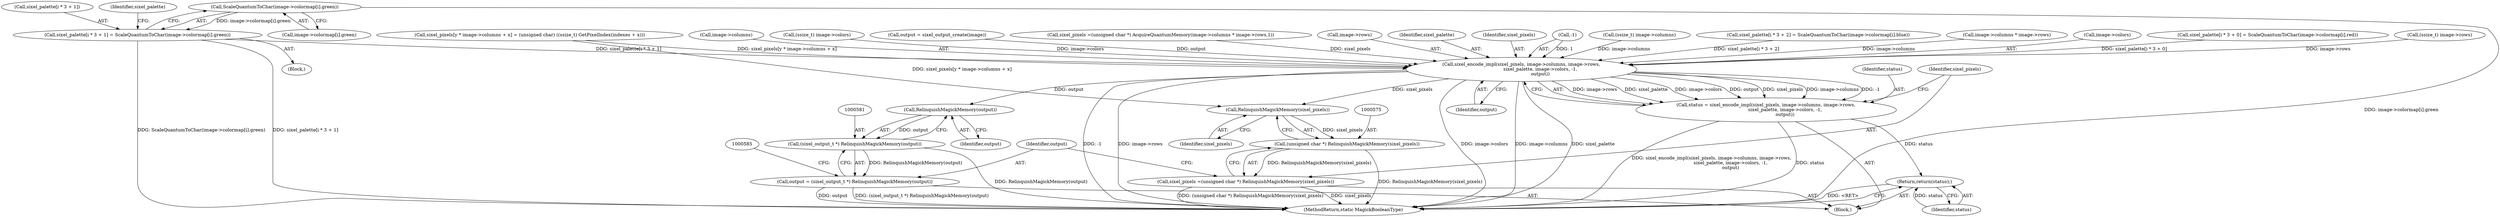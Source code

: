 digraph "0_ImageMagick_10b3823a7619ed22d42764733eb052c4159bc8c1_1@array" {
"1000454" [label="(Call,ScaleQuantumToChar(image->colormap[i].green))"];
"1000446" [label="(Call,sixel_palette[i * 3 + 1] = ScaleQuantumToChar(image->colormap[i].green))"];
"1000557" [label="(Call,sixel_encode_impl(sixel_pixels, image->columns, image->rows,\n                          sixel_palette, image->colors, -1,\n                          output))"];
"1000555" [label="(Call,status = sixel_encode_impl(sixel_pixels, image->columns, image->rows,\n                          sixel_palette, image->colors, -1,\n                          output))"];
"1000588" [label="(Return,return(status);)"];
"1000576" [label="(Call,RelinquishMagickMemory(sixel_pixels))"];
"1000574" [label="(Call,(unsigned char *) RelinquishMagickMemory(sixel_pixels))"];
"1000572" [label="(Call,sixel_pixels =(unsigned char *) RelinquishMagickMemory(sixel_pixels))"];
"1000582" [label="(Call,RelinquishMagickMemory(output))"];
"1000580" [label="(Call,(sixel_output_t *) RelinquishMagickMemory(output))"];
"1000578" [label="(Call,output = (sixel_output_t *) RelinquishMagickMemory(output))"];
"1000454" [label="(Call,ScaleQuantumToChar(image->colormap[i].green))"];
"1000589" [label="(Identifier,status)"];
"1000430" [label="(Call,sixel_palette[i * 3 + 0] = ScaleQuantumToChar(image->colormap[i].red))"];
"1000501" [label="(Call,(ssize_t) image->rows)"];
"1000559" [label="(Call,image->columns)"];
"1000422" [label="(Call,(ssize_t) image->colors)"];
"1000478" [label="(Call,output = sixel_output_create(image))"];
"1000590" [label="(MethodReturn,static MagickBooleanType)"];
"1000482" [label="(Call,sixel_pixels =(unsigned char *) AcquireQuantumMemory(image->columns * image->rows,1))"];
"1000562" [label="(Call,image->rows)"];
"1000447" [label="(Call,sixel_palette[i * 3 + 1])"];
"1000565" [label="(Identifier,sixel_palette)"];
"1000558" [label="(Identifier,sixel_pixels)"];
"1000107" [label="(Block,)"];
"1000555" [label="(Call,status = sixel_encode_impl(sixel_pixels, image->columns, image->rows,\n                          sixel_palette, image->colors, -1,\n                          output))"];
"1000577" [label="(Identifier,sixel_pixels)"];
"1000574" [label="(Call,(unsigned char *) RelinquishMagickMemory(sixel_pixels))"];
"1000556" [label="(Identifier,status)"];
"1000464" [label="(Identifier,sixel_palette)"];
"1000571" [label="(Identifier,output)"];
"1000569" [label="(Call,-1)"];
"1000530" [label="(Call,(ssize_t) image->columns)"];
"1000576" [label="(Call,RelinquishMagickMemory(sixel_pixels))"];
"1000583" [label="(Identifier,output)"];
"1000572" [label="(Call,sixel_pixels =(unsigned char *) RelinquishMagickMemory(sixel_pixels))"];
"1000429" [label="(Block,)"];
"1000537" [label="(Call,sixel_pixels[y * image->columns + x] = (unsigned char) ((ssize_t) GetPixelIndex(indexes + x)))"];
"1000462" [label="(Call,sixel_palette[i * 3 + 2] = ScaleQuantumToChar(image->colormap[i].blue))"];
"1000582" [label="(Call,RelinquishMagickMemory(output))"];
"1000588" [label="(Return,return(status);)"];
"1000487" [label="(Call,image->columns * image->rows)"];
"1000573" [label="(Identifier,sixel_pixels)"];
"1000557" [label="(Call,sixel_encode_impl(sixel_pixels, image->columns, image->rows,\n                          sixel_palette, image->colors, -1,\n                          output))"];
"1000566" [label="(Call,image->colors)"];
"1000446" [label="(Call,sixel_palette[i * 3 + 1] = ScaleQuantumToChar(image->colormap[i].green))"];
"1000580" [label="(Call,(sixel_output_t *) RelinquishMagickMemory(output))"];
"1000578" [label="(Call,output = (sixel_output_t *) RelinquishMagickMemory(output))"];
"1000579" [label="(Identifier,output)"];
"1000455" [label="(Call,image->colormap[i].green)"];
"1000454" -> "1000446"  [label="AST: "];
"1000454" -> "1000455"  [label="CFG: "];
"1000455" -> "1000454"  [label="AST: "];
"1000446" -> "1000454"  [label="CFG: "];
"1000454" -> "1000590"  [label="DDG: image->colormap[i].green"];
"1000454" -> "1000446"  [label="DDG: image->colormap[i].green"];
"1000446" -> "1000429"  [label="AST: "];
"1000447" -> "1000446"  [label="AST: "];
"1000464" -> "1000446"  [label="CFG: "];
"1000446" -> "1000590"  [label="DDG: sixel_palette[i * 3 + 1]"];
"1000446" -> "1000590"  [label="DDG: ScaleQuantumToChar(image->colormap[i].green)"];
"1000446" -> "1000557"  [label="DDG: sixel_palette[i * 3 + 1]"];
"1000557" -> "1000555"  [label="AST: "];
"1000557" -> "1000571"  [label="CFG: "];
"1000558" -> "1000557"  [label="AST: "];
"1000559" -> "1000557"  [label="AST: "];
"1000562" -> "1000557"  [label="AST: "];
"1000565" -> "1000557"  [label="AST: "];
"1000566" -> "1000557"  [label="AST: "];
"1000569" -> "1000557"  [label="AST: "];
"1000571" -> "1000557"  [label="AST: "];
"1000555" -> "1000557"  [label="CFG: "];
"1000557" -> "1000590"  [label="DDG: -1"];
"1000557" -> "1000590"  [label="DDG: image->rows"];
"1000557" -> "1000590"  [label="DDG: image->colors"];
"1000557" -> "1000590"  [label="DDG: image->columns"];
"1000557" -> "1000590"  [label="DDG: sixel_palette"];
"1000557" -> "1000555"  [label="DDG: image->rows"];
"1000557" -> "1000555"  [label="DDG: sixel_palette"];
"1000557" -> "1000555"  [label="DDG: image->colors"];
"1000557" -> "1000555"  [label="DDG: output"];
"1000557" -> "1000555"  [label="DDG: sixel_pixels"];
"1000557" -> "1000555"  [label="DDG: image->columns"];
"1000557" -> "1000555"  [label="DDG: -1"];
"1000482" -> "1000557"  [label="DDG: sixel_pixels"];
"1000537" -> "1000557"  [label="DDG: sixel_pixels[y * image->columns + x]"];
"1000487" -> "1000557"  [label="DDG: image->columns"];
"1000530" -> "1000557"  [label="DDG: image->columns"];
"1000501" -> "1000557"  [label="DDG: image->rows"];
"1000462" -> "1000557"  [label="DDG: sixel_palette[i * 3 + 2]"];
"1000430" -> "1000557"  [label="DDG: sixel_palette[i * 3 + 0]"];
"1000422" -> "1000557"  [label="DDG: image->colors"];
"1000569" -> "1000557"  [label="DDG: 1"];
"1000478" -> "1000557"  [label="DDG: output"];
"1000557" -> "1000576"  [label="DDG: sixel_pixels"];
"1000557" -> "1000582"  [label="DDG: output"];
"1000555" -> "1000107"  [label="AST: "];
"1000556" -> "1000555"  [label="AST: "];
"1000573" -> "1000555"  [label="CFG: "];
"1000555" -> "1000590"  [label="DDG: sixel_encode_impl(sixel_pixels, image->columns, image->rows,\n                          sixel_palette, image->colors, -1,\n                          output)"];
"1000555" -> "1000590"  [label="DDG: status"];
"1000555" -> "1000588"  [label="DDG: status"];
"1000588" -> "1000107"  [label="AST: "];
"1000588" -> "1000589"  [label="CFG: "];
"1000589" -> "1000588"  [label="AST: "];
"1000590" -> "1000588"  [label="CFG: "];
"1000588" -> "1000590"  [label="DDG: <RET>"];
"1000589" -> "1000588"  [label="DDG: status"];
"1000576" -> "1000574"  [label="AST: "];
"1000576" -> "1000577"  [label="CFG: "];
"1000577" -> "1000576"  [label="AST: "];
"1000574" -> "1000576"  [label="CFG: "];
"1000576" -> "1000574"  [label="DDG: sixel_pixels"];
"1000537" -> "1000576"  [label="DDG: sixel_pixels[y * image->columns + x]"];
"1000574" -> "1000572"  [label="AST: "];
"1000575" -> "1000574"  [label="AST: "];
"1000572" -> "1000574"  [label="CFG: "];
"1000574" -> "1000590"  [label="DDG: RelinquishMagickMemory(sixel_pixels)"];
"1000574" -> "1000572"  [label="DDG: RelinquishMagickMemory(sixel_pixels)"];
"1000572" -> "1000107"  [label="AST: "];
"1000573" -> "1000572"  [label="AST: "];
"1000579" -> "1000572"  [label="CFG: "];
"1000572" -> "1000590"  [label="DDG: (unsigned char *) RelinquishMagickMemory(sixel_pixels)"];
"1000572" -> "1000590"  [label="DDG: sixel_pixels"];
"1000582" -> "1000580"  [label="AST: "];
"1000582" -> "1000583"  [label="CFG: "];
"1000583" -> "1000582"  [label="AST: "];
"1000580" -> "1000582"  [label="CFG: "];
"1000582" -> "1000580"  [label="DDG: output"];
"1000580" -> "1000578"  [label="AST: "];
"1000581" -> "1000580"  [label="AST: "];
"1000578" -> "1000580"  [label="CFG: "];
"1000580" -> "1000590"  [label="DDG: RelinquishMagickMemory(output)"];
"1000580" -> "1000578"  [label="DDG: RelinquishMagickMemory(output)"];
"1000578" -> "1000107"  [label="AST: "];
"1000579" -> "1000578"  [label="AST: "];
"1000585" -> "1000578"  [label="CFG: "];
"1000578" -> "1000590"  [label="DDG: output"];
"1000578" -> "1000590"  [label="DDG: (sixel_output_t *) RelinquishMagickMemory(output)"];
}
